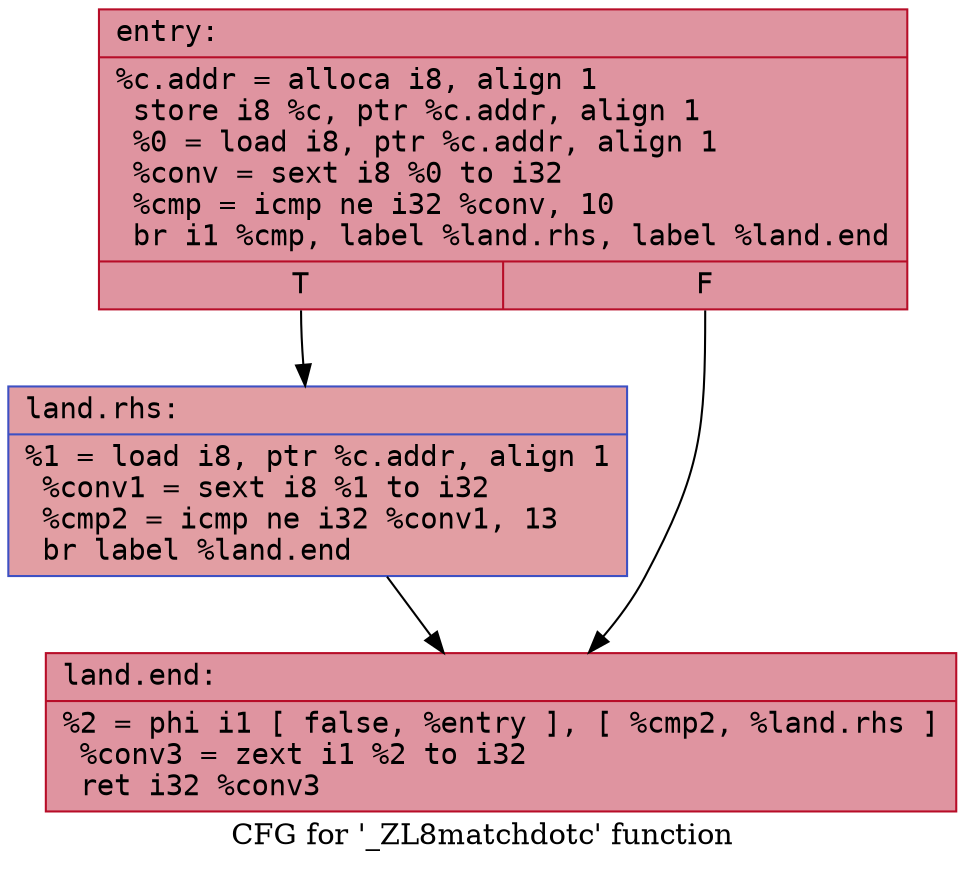 digraph "CFG for '_ZL8matchdotc' function" {
	label="CFG for '_ZL8matchdotc' function";

	Node0x5584167c3c90 [shape=record,color="#b70d28ff", style=filled, fillcolor="#b70d2870" fontname="Courier",label="{entry:\l|  %c.addr = alloca i8, align 1\l  store i8 %c, ptr %c.addr, align 1\l  %0 = load i8, ptr %c.addr, align 1\l  %conv = sext i8 %0 to i32\l  %cmp = icmp ne i32 %conv, 10\l  br i1 %cmp, label %land.rhs, label %land.end\l|{<s0>T|<s1>F}}"];
	Node0x5584167c3c90:s0 -> Node0x5584167c3f40[tooltip="entry -> land.rhs\nProbability 50.00%" ];
	Node0x5584167c3c90:s1 -> Node0x5584167c3fc0[tooltip="entry -> land.end\nProbability 50.00%" ];
	Node0x5584167c3f40 [shape=record,color="#3d50c3ff", style=filled, fillcolor="#be242e70" fontname="Courier",label="{land.rhs:\l|  %1 = load i8, ptr %c.addr, align 1\l  %conv1 = sext i8 %1 to i32\l  %cmp2 = icmp ne i32 %conv1, 13\l  br label %land.end\l}"];
	Node0x5584167c3f40 -> Node0x5584167c3fc0[tooltip="land.rhs -> land.end\nProbability 100.00%" ];
	Node0x5584167c3fc0 [shape=record,color="#b70d28ff", style=filled, fillcolor="#b70d2870" fontname="Courier",label="{land.end:\l|  %2 = phi i1 [ false, %entry ], [ %cmp2, %land.rhs ]\l  %conv3 = zext i1 %2 to i32\l  ret i32 %conv3\l}"];
}
